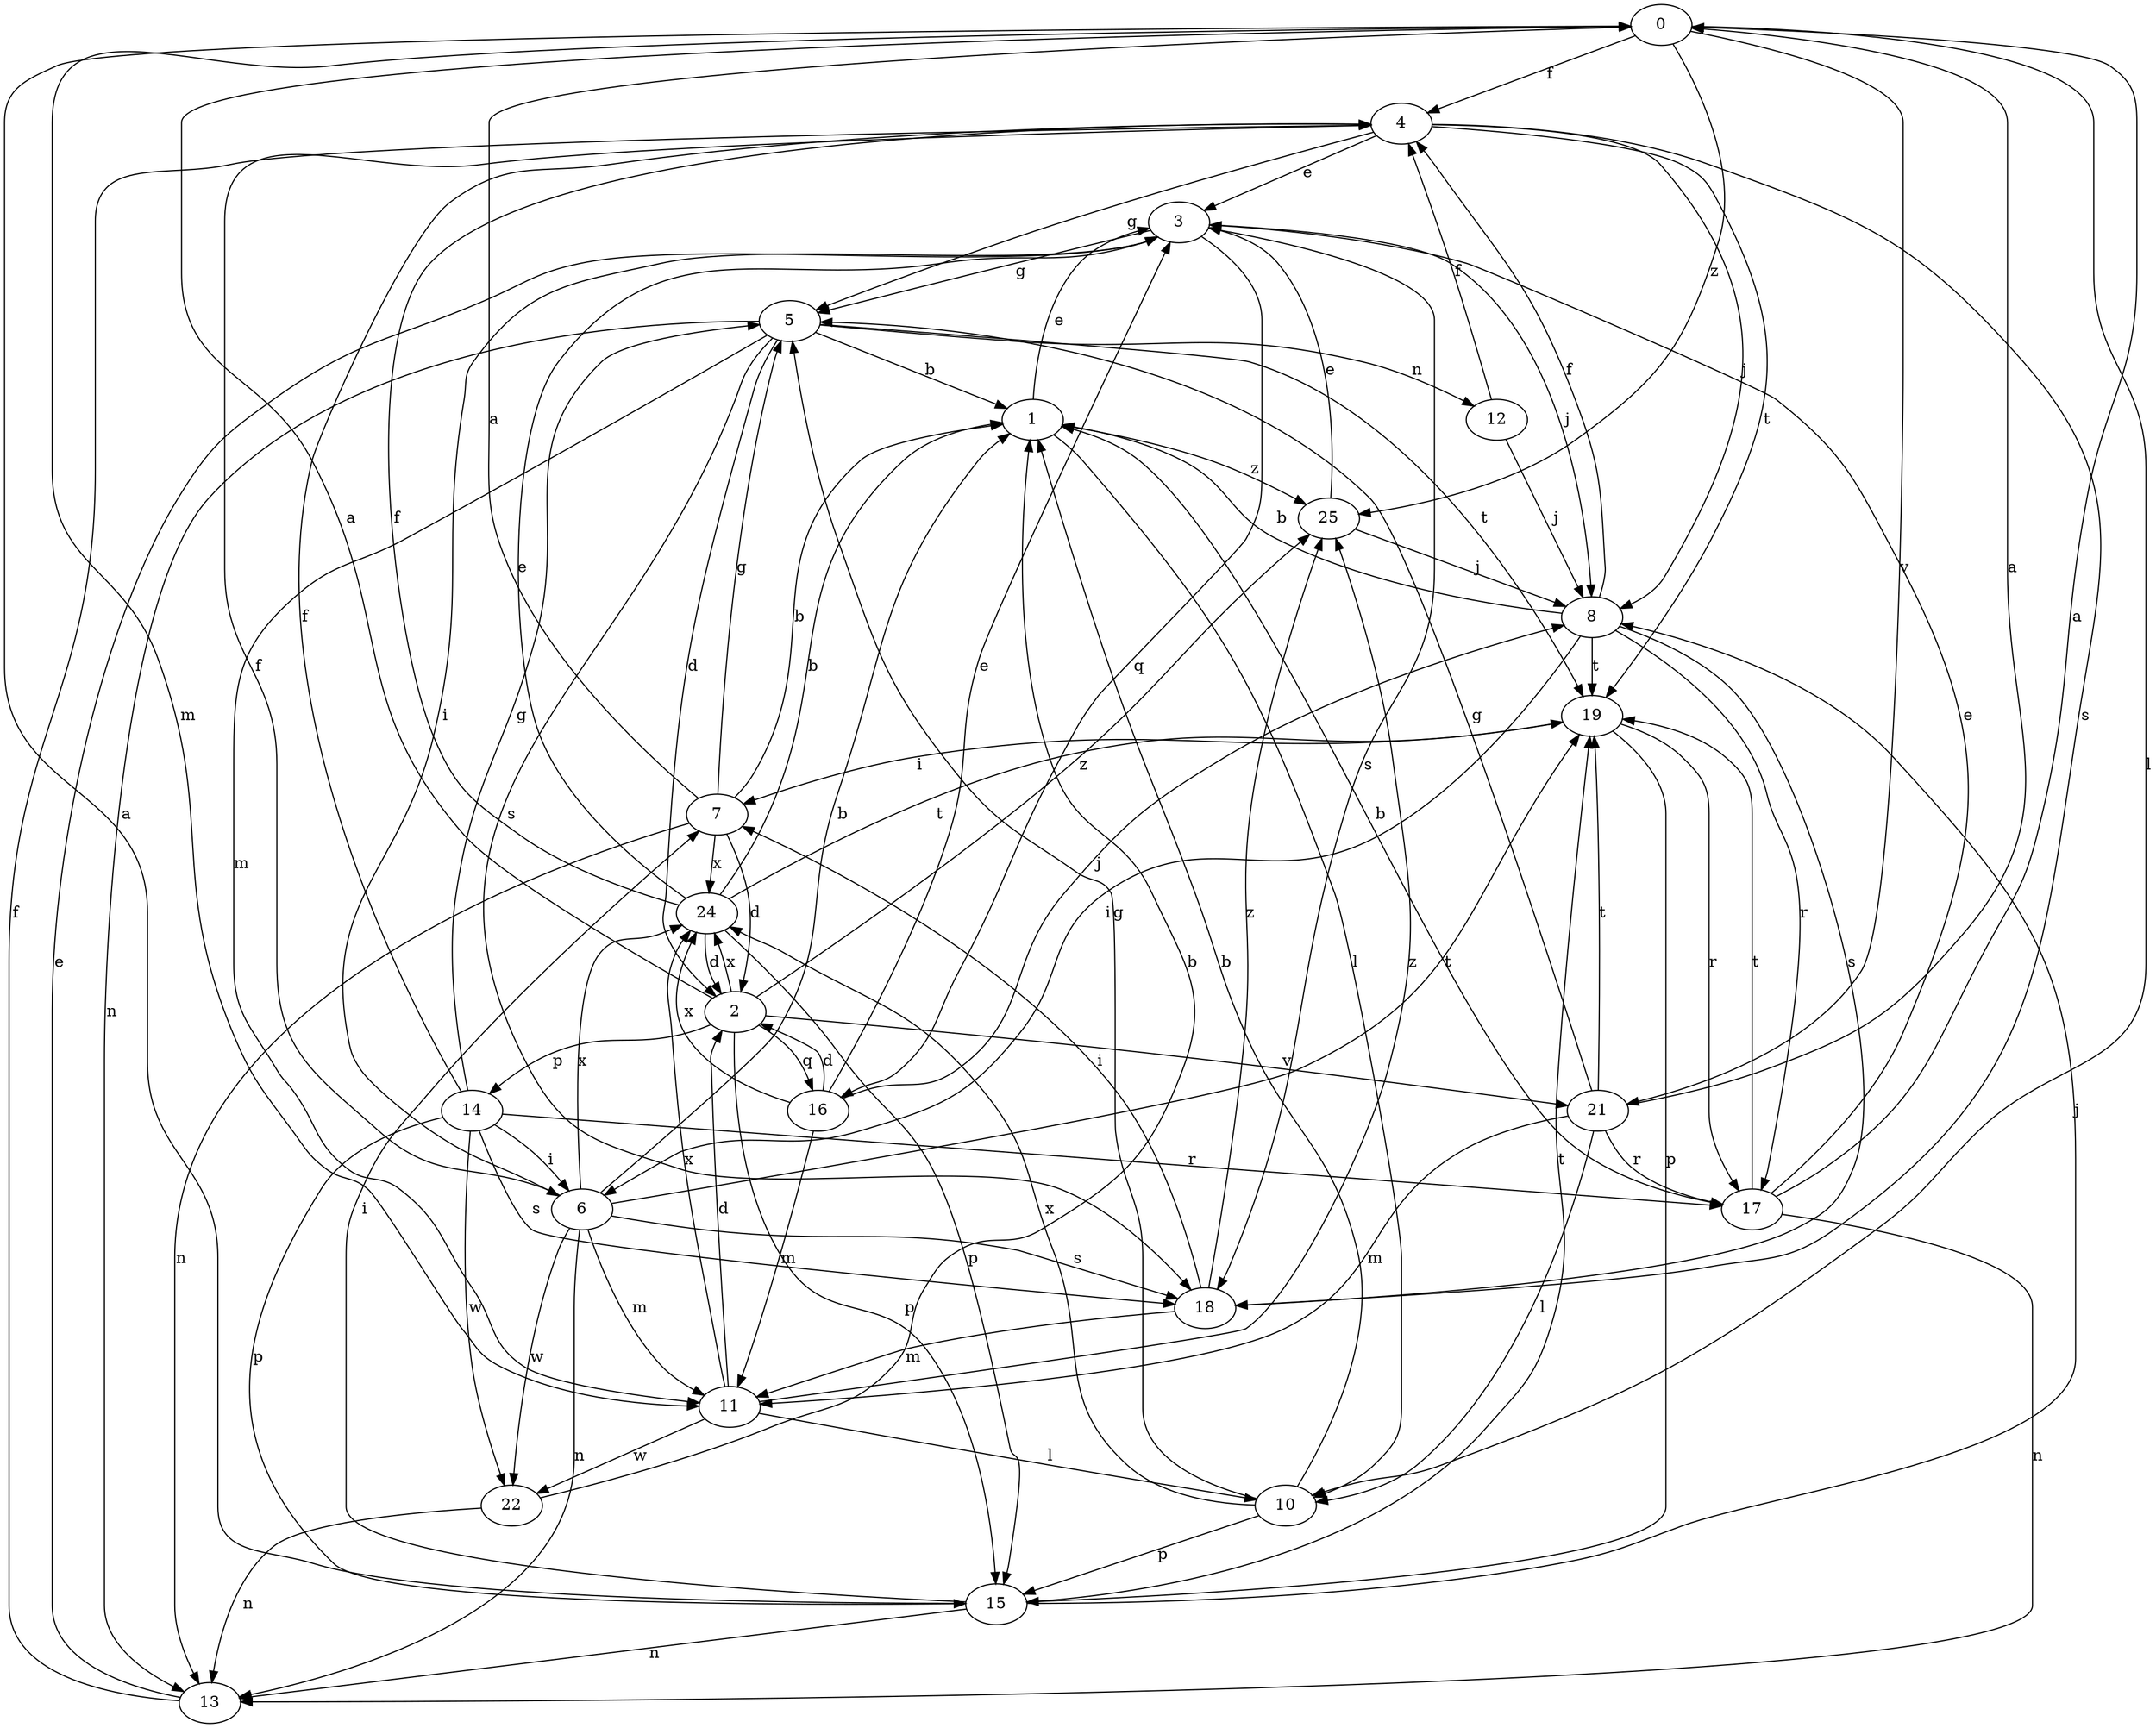 strict digraph  {
0;
1;
2;
3;
4;
5;
6;
7;
8;
10;
11;
12;
13;
14;
15;
16;
17;
18;
19;
21;
22;
24;
25;
0 -> 4  [label=f];
0 -> 10  [label=l];
0 -> 11  [label=m];
0 -> 21  [label=v];
0 -> 25  [label=z];
1 -> 3  [label=e];
1 -> 10  [label=l];
1 -> 25  [label=z];
2 -> 0  [label=a];
2 -> 14  [label=p];
2 -> 15  [label=p];
2 -> 16  [label=q];
2 -> 21  [label=v];
2 -> 24  [label=x];
2 -> 25  [label=z];
3 -> 5  [label=g];
3 -> 6  [label=i];
3 -> 8  [label=j];
3 -> 16  [label=q];
3 -> 18  [label=s];
4 -> 3  [label=e];
4 -> 5  [label=g];
4 -> 8  [label=j];
4 -> 18  [label=s];
4 -> 19  [label=t];
5 -> 1  [label=b];
5 -> 2  [label=d];
5 -> 11  [label=m];
5 -> 12  [label=n];
5 -> 13  [label=n];
5 -> 18  [label=s];
5 -> 19  [label=t];
6 -> 1  [label=b];
6 -> 4  [label=f];
6 -> 11  [label=m];
6 -> 13  [label=n];
6 -> 18  [label=s];
6 -> 19  [label=t];
6 -> 22  [label=w];
6 -> 24  [label=x];
7 -> 0  [label=a];
7 -> 1  [label=b];
7 -> 2  [label=d];
7 -> 5  [label=g];
7 -> 13  [label=n];
7 -> 24  [label=x];
8 -> 1  [label=b];
8 -> 4  [label=f];
8 -> 6  [label=i];
8 -> 17  [label=r];
8 -> 18  [label=s];
8 -> 19  [label=t];
10 -> 1  [label=b];
10 -> 5  [label=g];
10 -> 15  [label=p];
10 -> 24  [label=x];
11 -> 2  [label=d];
11 -> 10  [label=l];
11 -> 22  [label=w];
11 -> 24  [label=x];
11 -> 25  [label=z];
12 -> 4  [label=f];
12 -> 8  [label=j];
13 -> 3  [label=e];
13 -> 4  [label=f];
14 -> 4  [label=f];
14 -> 5  [label=g];
14 -> 6  [label=i];
14 -> 15  [label=p];
14 -> 17  [label=r];
14 -> 18  [label=s];
14 -> 22  [label=w];
15 -> 0  [label=a];
15 -> 7  [label=i];
15 -> 8  [label=j];
15 -> 13  [label=n];
15 -> 19  [label=t];
16 -> 2  [label=d];
16 -> 3  [label=e];
16 -> 8  [label=j];
16 -> 11  [label=m];
16 -> 24  [label=x];
17 -> 0  [label=a];
17 -> 1  [label=b];
17 -> 3  [label=e];
17 -> 13  [label=n];
17 -> 19  [label=t];
18 -> 7  [label=i];
18 -> 11  [label=m];
18 -> 25  [label=z];
19 -> 7  [label=i];
19 -> 15  [label=p];
19 -> 17  [label=r];
21 -> 0  [label=a];
21 -> 5  [label=g];
21 -> 10  [label=l];
21 -> 11  [label=m];
21 -> 17  [label=r];
21 -> 19  [label=t];
22 -> 1  [label=b];
22 -> 13  [label=n];
24 -> 1  [label=b];
24 -> 2  [label=d];
24 -> 3  [label=e];
24 -> 4  [label=f];
24 -> 15  [label=p];
24 -> 19  [label=t];
25 -> 3  [label=e];
25 -> 8  [label=j];
}
